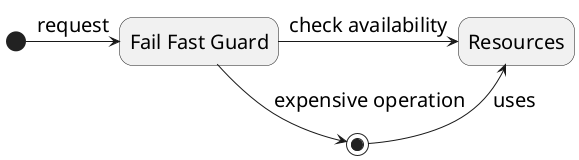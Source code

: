 @startuml

skinparam backgroundColor transparent
skinparam usecaseArrowFontSize 20

(*) -right-> [request] "<size:20>Fail Fast Guard</size>"
"<size:20>Fail Fast Guard</size>" -down->[expensive operation] (*)
     -up-> [uses] "<size:20>Resources</size>"
"<size:20>Fail Fast Guard</size>" -right-> [check availability] "<size:20>Resources</size>"

@enduml